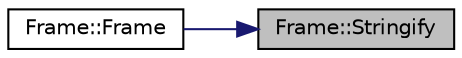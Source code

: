 digraph "Frame::Stringify"
{
 // LATEX_PDF_SIZE
  edge [fontname="Helvetica",fontsize="10",labelfontname="Helvetica",labelfontsize="10"];
  node [fontname="Helvetica",fontsize="10",shape=record];
  rankdir="RL";
  Node1 [label="Frame::Stringify",height=0.2,width=0.4,color="black", fillcolor="grey75", style="filled", fontcolor="black",tooltip="Construct a string object representing the complete frame."];
  Node1 -> Node2 [dir="back",color="midnightblue",fontsize="10",style="solid",fontname="Helvetica"];
  Node2 [label="Frame::Frame",height=0.2,width=0.4,color="black", fillcolor="white", style="filled",URL="$class_frame.html#aa25da87f78578d0e52df16f9f246775a",tooltip="Construct a new Frame object."];
}
